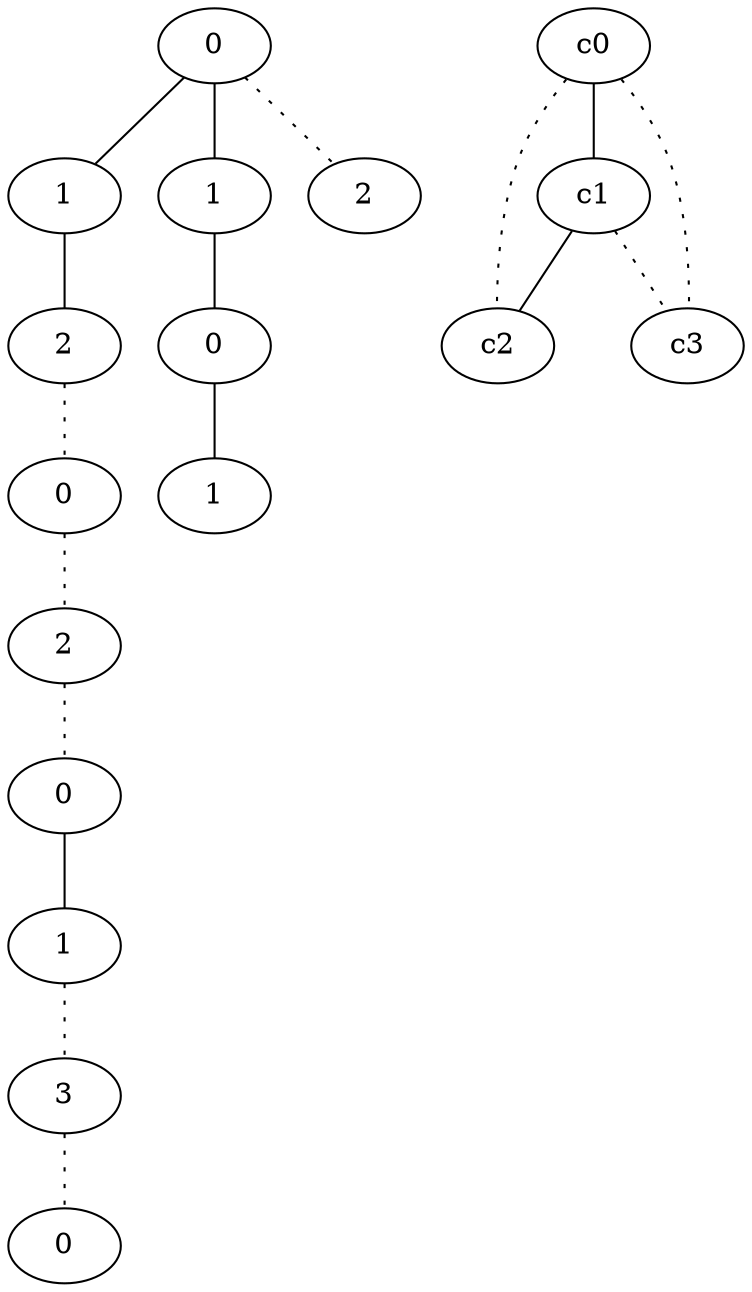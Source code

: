 graph {
a0[label=0];
a1[label=1];
a2[label=2];
a3[label=0];
a4[label=2];
a5[label=0];
a6[label=1];
a7[label=3];
a8[label=0];
a9[label=1];
a10[label=0];
a11[label=1];
a12[label=2];
a0 -- a1;
a0 -- a9;
a0 -- a12 [style=dotted];
a1 -- a2;
a2 -- a3 [style=dotted];
a3 -- a4 [style=dotted];
a4 -- a5 [style=dotted];
a5 -- a6;
a6 -- a7 [style=dotted];
a7 -- a8 [style=dotted];
a9 -- a10;
a10 -- a11;
c0 -- c1;
c0 -- c2 [style=dotted];
c0 -- c3 [style=dotted];
c1 -- c2;
c1 -- c3 [style=dotted];
}
